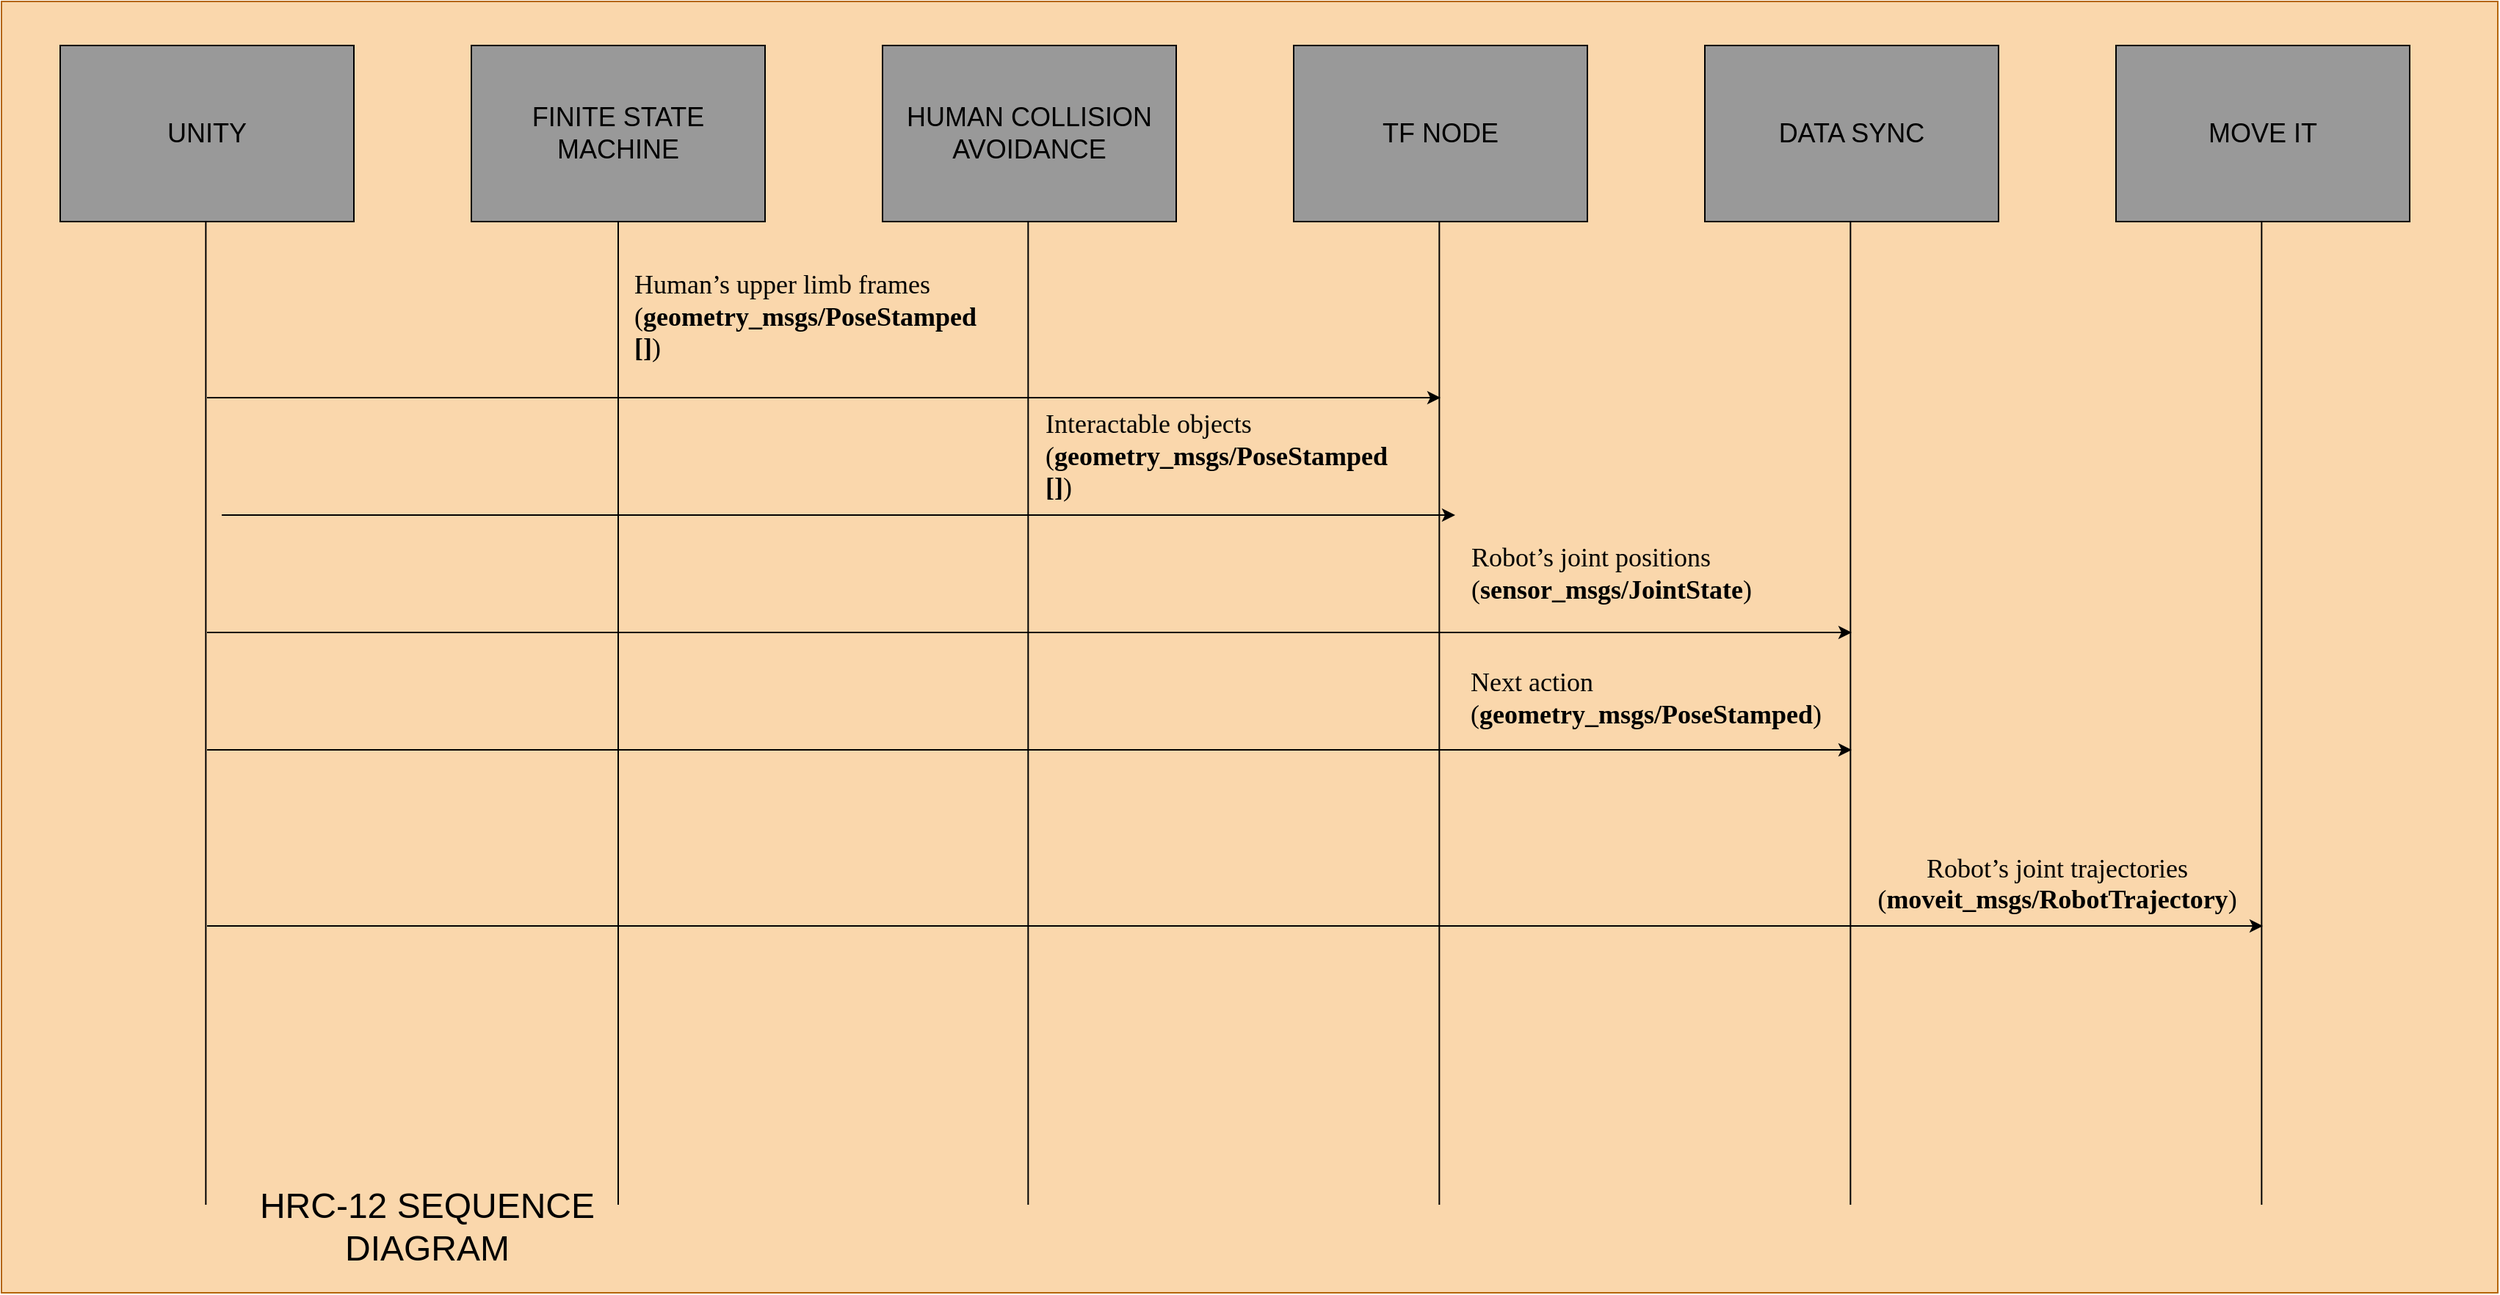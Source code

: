 <mxfile version="14.7.2" type="github">
  <diagram name="Page-1" id="13e1069c-82ec-6db2-03f1-153e76fe0fe0">
    <mxGraphModel dx="2830" dy="1032" grid="1" gridSize="10" guides="1" tooltips="1" connect="1" arrows="1" fold="1" page="1" pageScale="1" pageWidth="1100" pageHeight="850" background="none" math="0" shadow="0">
      <root>
        <mxCell id="0" />
        <mxCell id="1" parent="0" />
        <mxCell id="t7-XMpVzIaBx_4DzY6IZ-27" value="" style="rounded=0;whiteSpace=wrap;html=1;strokeColor=#b46504;fillColor=#fad7ac;" vertex="1" parent="1">
          <mxGeometry x="-240" y="10" width="1700" height="880" as="geometry" />
        </mxCell>
        <mxCell id="t7-XMpVzIaBx_4DzY6IZ-1" value="&lt;font style=&quot;font-size: 18px&quot;&gt;FINITE STATE MACHINE&lt;/font&gt;" style="rounded=0;whiteSpace=wrap;html=1;fillColor=#999999;" vertex="1" parent="1">
          <mxGeometry x="80" y="40" width="200" height="120" as="geometry" />
        </mxCell>
        <mxCell id="t7-XMpVzIaBx_4DzY6IZ-2" value="&lt;font style=&quot;font-size: 18px&quot;&gt;HUMAN COLLISION AVOIDANCE&lt;/font&gt;" style="rounded=0;whiteSpace=wrap;html=1;fillColor=#999999;" vertex="1" parent="1">
          <mxGeometry x="360" y="40" width="200" height="120" as="geometry" />
        </mxCell>
        <mxCell id="t7-XMpVzIaBx_4DzY6IZ-3" value="&lt;font style=&quot;font-size: 18px&quot;&gt;TF NODE&lt;/font&gt;" style="rounded=0;whiteSpace=wrap;html=1;fillColor=#999999;" vertex="1" parent="1">
          <mxGeometry x="640" y="40" width="200" height="120" as="geometry" />
        </mxCell>
        <mxCell id="t7-XMpVzIaBx_4DzY6IZ-5" value="&lt;font style=&quot;font-size: 18px&quot;&gt;DATA SYNC&lt;/font&gt;" style="rounded=0;whiteSpace=wrap;html=1;fillColor=#999999;" vertex="1" parent="1">
          <mxGeometry x="920" y="40" width="200" height="120" as="geometry" />
        </mxCell>
        <mxCell id="t7-XMpVzIaBx_4DzY6IZ-6" value="&lt;font style=&quot;font-size: 18px&quot;&gt;MOVE IT&lt;/font&gt;" style="rounded=0;whiteSpace=wrap;html=1;fillColor=#999999;" vertex="1" parent="1">
          <mxGeometry x="1200" y="40" width="200" height="120" as="geometry" />
        </mxCell>
        <mxCell id="t7-XMpVzIaBx_4DzY6IZ-8" value="" style="endArrow=none;html=1;entryX=0.5;entryY=1;entryDx=0;entryDy=0;" edge="1" parent="1" target="t7-XMpVzIaBx_4DzY6IZ-1">
          <mxGeometry width="50" height="50" relative="1" as="geometry">
            <mxPoint x="180" y="830" as="sourcePoint" />
            <mxPoint x="890" y="-30" as="targetPoint" />
          </mxGeometry>
        </mxCell>
        <mxCell id="t7-XMpVzIaBx_4DzY6IZ-9" value="" style="endArrow=none;html=1;entryX=0.5;entryY=1;entryDx=0;entryDy=0;" edge="1" parent="1">
          <mxGeometry width="50" height="50" relative="1" as="geometry">
            <mxPoint x="459.17" y="830.0" as="sourcePoint" />
            <mxPoint x="459.17" y="160" as="targetPoint" />
          </mxGeometry>
        </mxCell>
        <mxCell id="t7-XMpVzIaBx_4DzY6IZ-10" value="" style="endArrow=none;html=1;entryX=0.5;entryY=1;entryDx=0;entryDy=0;" edge="1" parent="1">
          <mxGeometry width="50" height="50" relative="1" as="geometry">
            <mxPoint x="739.17" y="830.0" as="sourcePoint" />
            <mxPoint x="739.17" y="160" as="targetPoint" />
          </mxGeometry>
        </mxCell>
        <mxCell id="t7-XMpVzIaBx_4DzY6IZ-12" value="" style="endArrow=none;html=1;entryX=0.5;entryY=1;entryDx=0;entryDy=0;" edge="1" parent="1">
          <mxGeometry width="50" height="50" relative="1" as="geometry">
            <mxPoint x="1019.17" y="830.0" as="sourcePoint" />
            <mxPoint x="1019.17" y="160" as="targetPoint" />
          </mxGeometry>
        </mxCell>
        <mxCell id="t7-XMpVzIaBx_4DzY6IZ-13" value="" style="endArrow=none;html=1;entryX=0.5;entryY=1;entryDx=0;entryDy=0;" edge="1" parent="1">
          <mxGeometry width="50" height="50" relative="1" as="geometry">
            <mxPoint x="1299.17" y="830.0" as="sourcePoint" />
            <mxPoint x="1299.17" y="160" as="targetPoint" />
          </mxGeometry>
        </mxCell>
        <mxCell id="t7-XMpVzIaBx_4DzY6IZ-15" value="&lt;font style=&quot;font-size: 18px&quot;&gt;UNITY&lt;/font&gt;" style="rounded=0;whiteSpace=wrap;html=1;fillColor=#999999;" vertex="1" parent="1">
          <mxGeometry x="-200" y="40" width="200" height="120" as="geometry" />
        </mxCell>
        <mxCell id="t7-XMpVzIaBx_4DzY6IZ-16" value="" style="endArrow=none;html=1;entryX=0.5;entryY=1;entryDx=0;entryDy=0;" edge="1" parent="1">
          <mxGeometry width="50" height="50" relative="1" as="geometry">
            <mxPoint x="-100.83" y="830.0" as="sourcePoint" />
            <mxPoint x="-100.83" y="160" as="targetPoint" />
          </mxGeometry>
        </mxCell>
        <mxCell id="t7-XMpVzIaBx_4DzY6IZ-17" value="" style="endArrow=classic;html=1;" edge="1" parent="1">
          <mxGeometry width="50" height="50" relative="1" as="geometry">
            <mxPoint x="-100" y="280" as="sourcePoint" />
            <mxPoint x="740" y="280" as="targetPoint" />
          </mxGeometry>
        </mxCell>
        <mxCell id="t7-XMpVzIaBx_4DzY6IZ-18" value="" style="endArrow=classic;html=1;" edge="1" parent="1">
          <mxGeometry width="50" height="50" relative="1" as="geometry">
            <mxPoint x="-90" y="360" as="sourcePoint" />
            <mxPoint x="750" y="360" as="targetPoint" />
          </mxGeometry>
        </mxCell>
        <mxCell id="t7-XMpVzIaBx_4DzY6IZ-19" value="&lt;p style=&quot;margin-top: 0pt ; margin-bottom: 0pt ; margin-left: 0in ; text-align: left ; direction: ltr ; unicode-bidi: embed ; word-break: normal&quot;&gt;&lt;font style=&quot;font-size: 18px&quot;&gt;&lt;span style=&quot;font-family: &amp;#34;calibri&amp;#34;&quot;&gt;Human’s upper limb frames (&lt;/span&gt;&lt;span style=&quot;font-family: &amp;#34;calibri&amp;#34; ; font-weight: bold&quot;&gt;geometry_msgs&lt;/span&gt;&lt;span style=&quot;font-family: &amp;#34;calibri&amp;#34; ; font-weight: bold&quot;&gt;/&lt;/span&gt;&lt;span style=&quot;font-family: &amp;#34;calibri&amp;#34; ; font-weight: bold&quot;&gt;PoseStamped&lt;/span&gt;&lt;span style=&quot;font-family: &amp;#34;calibri&amp;#34; ; font-weight: bold&quot;&gt;&lt;br&gt;[]&lt;/span&gt;&lt;span style=&quot;font-family: &amp;#34;calibri&amp;#34;&quot;&gt;)&lt;/span&gt;&lt;/font&gt;&lt;/p&gt;" style="text;html=1;strokeColor=none;fillColor=none;align=center;verticalAlign=middle;whiteSpace=wrap;rounded=0;" vertex="1" parent="1">
          <mxGeometry x="190" y="170" width="260" height="110" as="geometry" />
        </mxCell>
        <mxCell id="t7-XMpVzIaBx_4DzY6IZ-20" value="&lt;p style=&quot;margin-top: 0pt ; margin-bottom: 0pt ; margin-left: 0in ; text-align: left ; direction: ltr ; unicode-bidi: embed ; word-break: normal&quot;&gt;&lt;font style=&quot;font-size: 18px&quot;&gt;&lt;span style=&quot;font-family: &amp;#34;calibri&amp;#34;&quot;&gt;Interactable objects (&lt;/span&gt;&lt;span style=&quot;font-family: &amp;#34;calibri&amp;#34; ; font-weight: bold&quot;&gt;geometry_msgs&lt;/span&gt;&lt;span style=&quot;font-family: &amp;#34;calibri&amp;#34; ; font-weight: bold&quot;&gt;/&lt;/span&gt;&lt;span style=&quot;font-family: &amp;#34;calibri&amp;#34; ; font-weight: bold&quot;&gt;PoseStamped&lt;/span&gt;&lt;span style=&quot;font-family: &amp;#34;calibri&amp;#34; ; font-weight: bold&quot;&gt;&lt;br&gt;[]&lt;/span&gt;&lt;span style=&quot;font-family: &amp;#34;calibri&amp;#34;&quot;&gt;)&lt;/span&gt;&lt;/font&gt;&lt;/p&gt;" style="text;html=1;strokeColor=none;fillColor=none;align=center;verticalAlign=middle;whiteSpace=wrap;rounded=0;" vertex="1" parent="1">
          <mxGeometry x="470" y="290" width="250" height="60" as="geometry" />
        </mxCell>
        <mxCell id="t7-XMpVzIaBx_4DzY6IZ-21" value="" style="endArrow=classic;html=1;" edge="1" parent="1">
          <mxGeometry width="50" height="50" relative="1" as="geometry">
            <mxPoint x="-100" y="440" as="sourcePoint" />
            <mxPoint x="1020" y="440" as="targetPoint" />
          </mxGeometry>
        </mxCell>
        <mxCell id="t7-XMpVzIaBx_4DzY6IZ-22" value="&lt;p style=&quot;margin-top: 0pt ; margin-bottom: 0pt ; margin-left: 0in ; text-align: left ; direction: ltr ; unicode-bidi: embed ; word-break: normal&quot;&gt;&lt;font style=&quot;font-size: 18px&quot;&gt;&lt;span style=&quot;font-family: &amp;#34;calibri&amp;#34;&quot;&gt;Robot’s joint positions (&lt;/span&gt;&lt;span style=&quot;font-family: &amp;#34;calibri&amp;#34; ; font-weight: bold&quot;&gt;sensor_msgs&lt;/span&gt;&lt;span style=&quot;font-family: &amp;#34;calibri&amp;#34; ; font-weight: bold&quot;&gt;/&lt;/span&gt;&lt;span style=&quot;font-family: &amp;#34;calibri&amp;#34; ; font-weight: bold&quot;&gt;JointState&lt;/span&gt;&lt;span style=&quot;font-family: &amp;#34;calibri&amp;#34;&quot;&gt;)&lt;/span&gt;&lt;/font&gt;&lt;/p&gt;" style="text;html=1;strokeColor=none;fillColor=none;align=center;verticalAlign=middle;whiteSpace=wrap;rounded=0;" vertex="1" parent="1">
          <mxGeometry x="760" y="360" width="220" height="80" as="geometry" />
        </mxCell>
        <mxCell id="t7-XMpVzIaBx_4DzY6IZ-23" value="" style="endArrow=classic;html=1;" edge="1" parent="1">
          <mxGeometry width="50" height="50" relative="1" as="geometry">
            <mxPoint x="-100" y="520" as="sourcePoint" />
            <mxPoint x="1020" y="520" as="targetPoint" />
          </mxGeometry>
        </mxCell>
        <mxCell id="t7-XMpVzIaBx_4DzY6IZ-24" value="&lt;p style=&quot;margin-top: 0pt ; margin-bottom: 0pt ; margin-left: 0in ; text-align: left ; direction: ltr ; unicode-bidi: embed ; word-break: normal&quot;&gt;&lt;font style=&quot;font-size: 18px&quot;&gt;&lt;span style=&quot;font-family: &amp;#34;calibri&amp;#34;&quot;&gt;Next action (&lt;/span&gt;&lt;span style=&quot;font-family: &amp;#34;calibri&amp;#34; ; font-weight: bold&quot;&gt;geometry_msgs&lt;/span&gt;&lt;span style=&quot;font-family: &amp;#34;calibri&amp;#34; ; font-weight: bold&quot;&gt;/&lt;/span&gt;&lt;span style=&quot;font-family: &amp;#34;calibri&amp;#34; ; font-weight: bold&quot;&gt;PoseStamped&lt;/span&gt;&lt;span style=&quot;font-family: &amp;#34;calibri&amp;#34;&quot;&gt;)&lt;/span&gt;&lt;/font&gt;&lt;/p&gt;" style="text;html=1;strokeColor=none;fillColor=none;align=center;verticalAlign=middle;whiteSpace=wrap;rounded=0;" vertex="1" parent="1">
          <mxGeometry x="760" y="460" width="240" height="50" as="geometry" />
        </mxCell>
        <mxCell id="t7-XMpVzIaBx_4DzY6IZ-25" value="" style="endArrow=classic;html=1;" edge="1" parent="1">
          <mxGeometry width="50" height="50" relative="1" as="geometry">
            <mxPoint x="-100" y="640" as="sourcePoint" />
            <mxPoint x="1300" y="640" as="targetPoint" />
          </mxGeometry>
        </mxCell>
        <mxCell id="t7-XMpVzIaBx_4DzY6IZ-26" value="&lt;font style=&quot;font-size: 18px&quot;&gt;&lt;br&gt;&lt;br&gt;&lt;br&gt;&lt;br&gt;&lt;span style=&quot;text-align: left ; font-family: &amp;#34;calibri&amp;#34;&quot;&gt;&lt;br&gt;&lt;br&gt;Robot’s joint trajectories (&lt;/span&gt;&lt;span style=&quot;text-align: left ; font-family: &amp;#34;calibri&amp;#34; ; font-weight: bold&quot;&gt;moveit_msgs&lt;/span&gt;&lt;span style=&quot;text-align: left ; font-family: &amp;#34;calibri&amp;#34; ; font-weight: bold&quot;&gt;/&lt;/span&gt;&lt;span style=&quot;text-align: left ; font-family: &amp;#34;calibri&amp;#34; ; font-weight: bold&quot;&gt;RobotTrajectory&lt;/span&gt;&lt;span style=&quot;text-align: left ; font-family: &amp;#34;calibri&amp;#34;&quot;&gt;)&lt;/span&gt;&lt;br&gt;&lt;br&gt;&lt;br&gt;&lt;br&gt;&lt;br&gt;&lt;/font&gt;" style="text;html=1;strokeColor=none;fillColor=none;align=center;verticalAlign=middle;whiteSpace=wrap;rounded=0;" vertex="1" parent="1">
          <mxGeometry x="1040" y="550" width="240" height="80" as="geometry" />
        </mxCell>
        <mxCell id="t7-XMpVzIaBx_4DzY6IZ-28" value="&lt;font style=&quot;font-size: 24px&quot;&gt;HRC-12 SEQUENCE DIAGRAM&lt;/font&gt;" style="text;html=1;strokeColor=none;fillColor=none;align=center;verticalAlign=middle;whiteSpace=wrap;rounded=0;" vertex="1" parent="1">
          <mxGeometry x="-70" y="810" width="240" height="70" as="geometry" />
        </mxCell>
      </root>
    </mxGraphModel>
  </diagram>
</mxfile>
